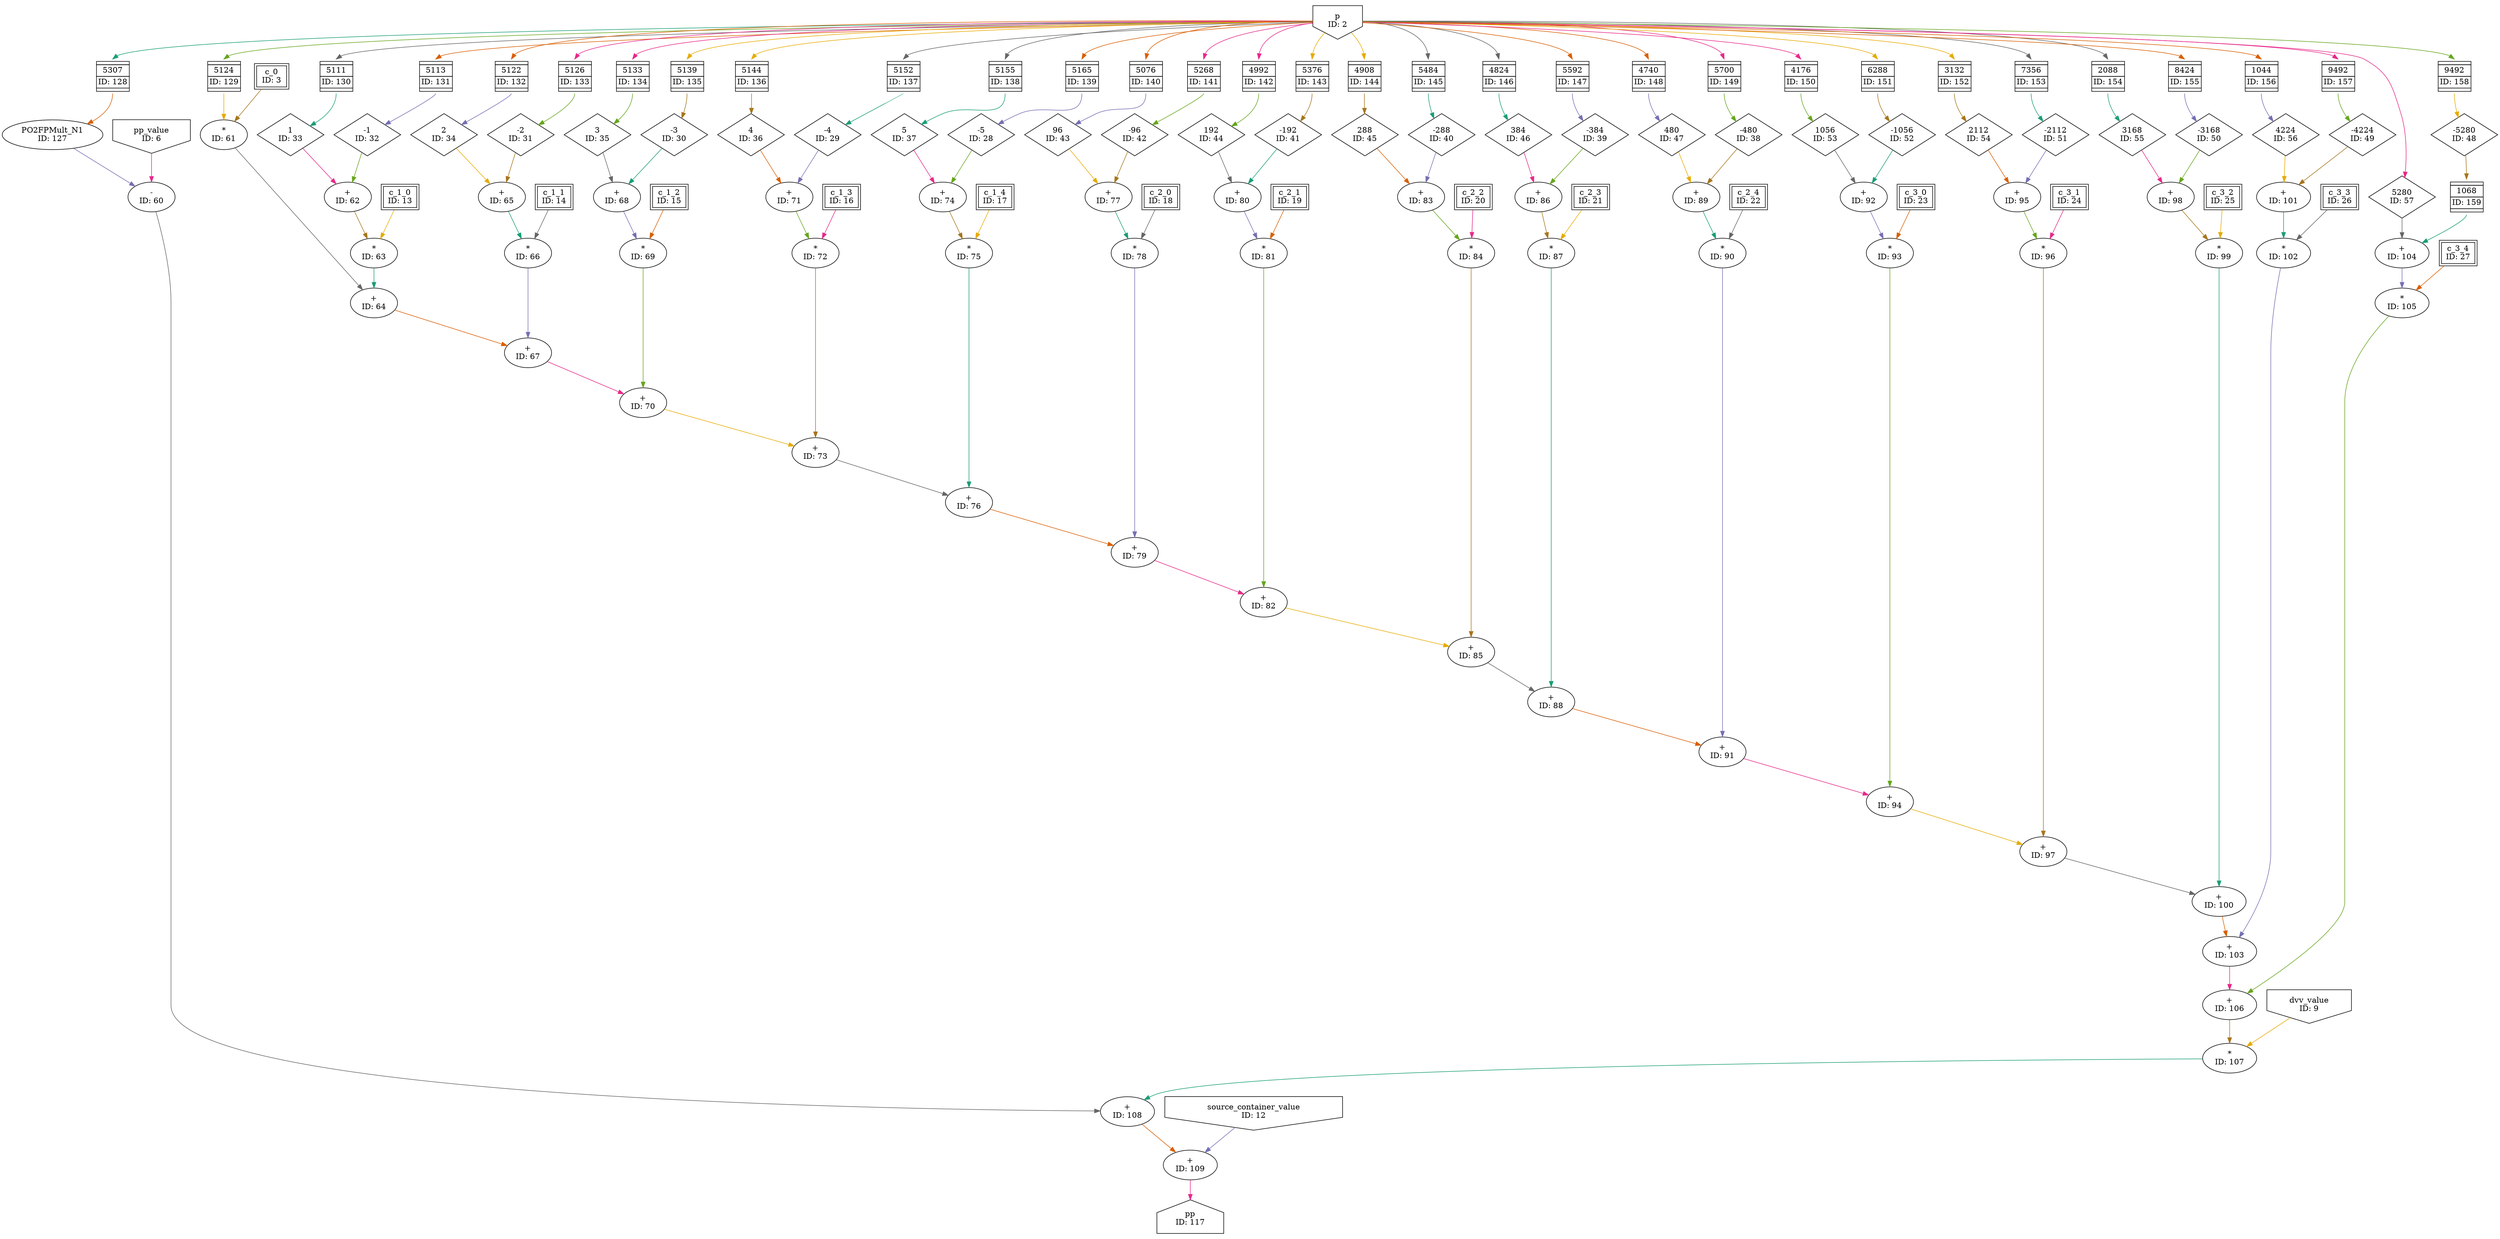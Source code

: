 digraph cpu_mainKernel_scheduled_2{
	NodeInput2 [shape=invhouse, label="p\nID: 2"];
	NodeFIFO128 [shape=plaintext, label=<<TABLE BORDER="0" CELLSPACING="0" CELLBORDER="1"> <TR><TD></TD></TR><TR><TD>5307</TD></TR><TR><TD>ID: 128</TD></TR> <TR><TD></TD></TR> </TABLE>>];
	NodePO2FPMult127 [label="PO2FPMult_N1\nID: 127"];
	NodeInput6 [shape=invhouse, label="pp_value\nID: 6"];
	NodeSub60 [label="-\nID: 60"];
	NodeInput9 [shape=invhouse, label="dvv_value\nID: 9"];
	NodeFIFO129 [shape=plaintext, label=<<TABLE BORDER="0" CELLSPACING="0" CELLBORDER="1"> <TR><TD></TD></TR><TR><TD>5124</TD></TR><TR><TD>ID: 129</TD></TR> <TR><TD></TD></TR> </TABLE>>];
	NodeInputMappedReg3 [shape=box, peripheries=2, label="c_0\nID: 3"];
	NodeMul61 [label="*\nID: 61"];
	NodeInputMappedReg13 [shape=box, peripheries=2, label="c_1_0\nID: 13"];
	NodeFIFO130 [shape=plaintext, label=<<TABLE BORDER="0" CELLSPACING="0" CELLBORDER="1"> <TR><TD></TD></TR><TR><TD>5111</TD></TR><TR><TD>ID: 130</TD></TR> <TR><TD></TD></TR> </TABLE>>];
	NodeStreamOffset33 [shape=diamond, label="1\nID: 33"];
	NodeFIFO131 [shape=plaintext, label=<<TABLE BORDER="0" CELLSPACING="0" CELLBORDER="1"> <TR><TD></TD></TR><TR><TD>5113</TD></TR><TR><TD>ID: 131</TD></TR> <TR><TD></TD></TR> </TABLE>>];
	NodeStreamOffset32 [shape=diamond, label="-1\nID: 32"];
	NodeAdd62 [label="+\nID: 62"];
	NodeMul63 [label="*\nID: 63"];
	NodeAdd64 [label="+\nID: 64"];
	NodeInputMappedReg14 [shape=box, peripheries=2, label="c_1_1\nID: 14"];
	NodeFIFO132 [shape=plaintext, label=<<TABLE BORDER="0" CELLSPACING="0" CELLBORDER="1"> <TR><TD></TD></TR><TR><TD>5122</TD></TR><TR><TD>ID: 132</TD></TR> <TR><TD></TD></TR> </TABLE>>];
	NodeStreamOffset34 [shape=diamond, label="2\nID: 34"];
	NodeFIFO133 [shape=plaintext, label=<<TABLE BORDER="0" CELLSPACING="0" CELLBORDER="1"> <TR><TD></TD></TR><TR><TD>5126</TD></TR><TR><TD>ID: 133</TD></TR> <TR><TD></TD></TR> </TABLE>>];
	NodeStreamOffset31 [shape=diamond, label="-2\nID: 31"];
	NodeAdd65 [label="+\nID: 65"];
	NodeMul66 [label="*\nID: 66"];
	NodeAdd67 [label="+\nID: 67"];
	NodeInputMappedReg15 [shape=box, peripheries=2, label="c_1_2\nID: 15"];
	NodeFIFO134 [shape=plaintext, label=<<TABLE BORDER="0" CELLSPACING="0" CELLBORDER="1"> <TR><TD></TD></TR><TR><TD>5133</TD></TR><TR><TD>ID: 134</TD></TR> <TR><TD></TD></TR> </TABLE>>];
	NodeStreamOffset35 [shape=diamond, label="3\nID: 35"];
	NodeFIFO135 [shape=plaintext, label=<<TABLE BORDER="0" CELLSPACING="0" CELLBORDER="1"> <TR><TD></TD></TR><TR><TD>5139</TD></TR><TR><TD>ID: 135</TD></TR> <TR><TD></TD></TR> </TABLE>>];
	NodeStreamOffset30 [shape=diamond, label="-3\nID: 30"];
	NodeAdd68 [label="+\nID: 68"];
	NodeMul69 [label="*\nID: 69"];
	NodeAdd70 [label="+\nID: 70"];
	NodeInputMappedReg16 [shape=box, peripheries=2, label="c_1_3\nID: 16"];
	NodeFIFO136 [shape=plaintext, label=<<TABLE BORDER="0" CELLSPACING="0" CELLBORDER="1"> <TR><TD></TD></TR><TR><TD>5144</TD></TR><TR><TD>ID: 136</TD></TR> <TR><TD></TD></TR> </TABLE>>];
	NodeStreamOffset36 [shape=diamond, label="4\nID: 36"];
	NodeFIFO137 [shape=plaintext, label=<<TABLE BORDER="0" CELLSPACING="0" CELLBORDER="1"> <TR><TD></TD></TR><TR><TD>5152</TD></TR><TR><TD>ID: 137</TD></TR> <TR><TD></TD></TR> </TABLE>>];
	NodeStreamOffset29 [shape=diamond, label="-4\nID: 29"];
	NodeAdd71 [label="+\nID: 71"];
	NodeMul72 [label="*\nID: 72"];
	NodeAdd73 [label="+\nID: 73"];
	NodeInputMappedReg17 [shape=box, peripheries=2, label="c_1_4\nID: 17"];
	NodeFIFO138 [shape=plaintext, label=<<TABLE BORDER="0" CELLSPACING="0" CELLBORDER="1"> <TR><TD></TD></TR><TR><TD>5155</TD></TR><TR><TD>ID: 138</TD></TR> <TR><TD></TD></TR> </TABLE>>];
	NodeStreamOffset37 [shape=diamond, label="5\nID: 37"];
	NodeFIFO139 [shape=plaintext, label=<<TABLE BORDER="0" CELLSPACING="0" CELLBORDER="1"> <TR><TD></TD></TR><TR><TD>5165</TD></TR><TR><TD>ID: 139</TD></TR> <TR><TD></TD></TR> </TABLE>>];
	NodeStreamOffset28 [shape=diamond, label="-5\nID: 28"];
	NodeAdd74 [label="+\nID: 74"];
	NodeMul75 [label="*\nID: 75"];
	NodeAdd76 [label="+\nID: 76"];
	NodeInputMappedReg18 [shape=box, peripheries=2, label="c_2_0\nID: 18"];
	NodeFIFO140 [shape=plaintext, label=<<TABLE BORDER="0" CELLSPACING="0" CELLBORDER="1"> <TR><TD></TD></TR><TR><TD>5076</TD></TR><TR><TD>ID: 140</TD></TR> <TR><TD></TD></TR> </TABLE>>];
	NodeStreamOffset43 [shape=diamond, label="96\nID: 43"];
	NodeFIFO141 [shape=plaintext, label=<<TABLE BORDER="0" CELLSPACING="0" CELLBORDER="1"> <TR><TD></TD></TR><TR><TD>5268</TD></TR><TR><TD>ID: 141</TD></TR> <TR><TD></TD></TR> </TABLE>>];
	NodeStreamOffset42 [shape=diamond, label="-96\nID: 42"];
	NodeAdd77 [label="+\nID: 77"];
	NodeMul78 [label="*\nID: 78"];
	NodeAdd79 [label="+\nID: 79"];
	NodeInputMappedReg19 [shape=box, peripheries=2, label="c_2_1\nID: 19"];
	NodeFIFO142 [shape=plaintext, label=<<TABLE BORDER="0" CELLSPACING="0" CELLBORDER="1"> <TR><TD></TD></TR><TR><TD>4992</TD></TR><TR><TD>ID: 142</TD></TR> <TR><TD></TD></TR> </TABLE>>];
	NodeStreamOffset44 [shape=diamond, label="192\nID: 44"];
	NodeFIFO143 [shape=plaintext, label=<<TABLE BORDER="0" CELLSPACING="0" CELLBORDER="1"> <TR><TD></TD></TR><TR><TD>5376</TD></TR><TR><TD>ID: 143</TD></TR> <TR><TD></TD></TR> </TABLE>>];
	NodeStreamOffset41 [shape=diamond, label="-192\nID: 41"];
	NodeAdd80 [label="+\nID: 80"];
	NodeMul81 [label="*\nID: 81"];
	NodeAdd82 [label="+\nID: 82"];
	NodeInputMappedReg20 [shape=box, peripheries=2, label="c_2_2\nID: 20"];
	NodeFIFO144 [shape=plaintext, label=<<TABLE BORDER="0" CELLSPACING="0" CELLBORDER="1"> <TR><TD></TD></TR><TR><TD>4908</TD></TR><TR><TD>ID: 144</TD></TR> <TR><TD></TD></TR> </TABLE>>];
	NodeStreamOffset45 [shape=diamond, label="288\nID: 45"];
	NodeFIFO145 [shape=plaintext, label=<<TABLE BORDER="0" CELLSPACING="0" CELLBORDER="1"> <TR><TD></TD></TR><TR><TD>5484</TD></TR><TR><TD>ID: 145</TD></TR> <TR><TD></TD></TR> </TABLE>>];
	NodeStreamOffset40 [shape=diamond, label="-288\nID: 40"];
	NodeAdd83 [label="+\nID: 83"];
	NodeMul84 [label="*\nID: 84"];
	NodeAdd85 [label="+\nID: 85"];
	NodeInputMappedReg21 [shape=box, peripheries=2, label="c_2_3\nID: 21"];
	NodeFIFO146 [shape=plaintext, label=<<TABLE BORDER="0" CELLSPACING="0" CELLBORDER="1"> <TR><TD></TD></TR><TR><TD>4824</TD></TR><TR><TD>ID: 146</TD></TR> <TR><TD></TD></TR> </TABLE>>];
	NodeStreamOffset46 [shape=diamond, label="384\nID: 46"];
	NodeFIFO147 [shape=plaintext, label=<<TABLE BORDER="0" CELLSPACING="0" CELLBORDER="1"> <TR><TD></TD></TR><TR><TD>5592</TD></TR><TR><TD>ID: 147</TD></TR> <TR><TD></TD></TR> </TABLE>>];
	NodeStreamOffset39 [shape=diamond, label="-384\nID: 39"];
	NodeAdd86 [label="+\nID: 86"];
	NodeMul87 [label="*\nID: 87"];
	NodeAdd88 [label="+\nID: 88"];
	NodeInputMappedReg22 [shape=box, peripheries=2, label="c_2_4\nID: 22"];
	NodeFIFO148 [shape=plaintext, label=<<TABLE BORDER="0" CELLSPACING="0" CELLBORDER="1"> <TR><TD></TD></TR><TR><TD>4740</TD></TR><TR><TD>ID: 148</TD></TR> <TR><TD></TD></TR> </TABLE>>];
	NodeStreamOffset47 [shape=diamond, label="480\nID: 47"];
	NodeFIFO149 [shape=plaintext, label=<<TABLE BORDER="0" CELLSPACING="0" CELLBORDER="1"> <TR><TD></TD></TR><TR><TD>5700</TD></TR><TR><TD>ID: 149</TD></TR> <TR><TD></TD></TR> </TABLE>>];
	NodeStreamOffset38 [shape=diamond, label="-480\nID: 38"];
	NodeAdd89 [label="+\nID: 89"];
	NodeMul90 [label="*\nID: 90"];
	NodeAdd91 [label="+\nID: 91"];
	NodeInputMappedReg23 [shape=box, peripheries=2, label="c_3_0\nID: 23"];
	NodeFIFO150 [shape=plaintext, label=<<TABLE BORDER="0" CELLSPACING="0" CELLBORDER="1"> <TR><TD></TD></TR><TR><TD>4176</TD></TR><TR><TD>ID: 150</TD></TR> <TR><TD></TD></TR> </TABLE>>];
	NodeStreamOffset53 [shape=diamond, label="1056\nID: 53"];
	NodeFIFO151 [shape=plaintext, label=<<TABLE BORDER="0" CELLSPACING="0" CELLBORDER="1"> <TR><TD></TD></TR><TR><TD>6288</TD></TR><TR><TD>ID: 151</TD></TR> <TR><TD></TD></TR> </TABLE>>];
	NodeStreamOffset52 [shape=diamond, label="-1056\nID: 52"];
	NodeAdd92 [label="+\nID: 92"];
	NodeMul93 [label="*\nID: 93"];
	NodeAdd94 [label="+\nID: 94"];
	NodeInputMappedReg24 [shape=box, peripheries=2, label="c_3_1\nID: 24"];
	NodeFIFO152 [shape=plaintext, label=<<TABLE BORDER="0" CELLSPACING="0" CELLBORDER="1"> <TR><TD></TD></TR><TR><TD>3132</TD></TR><TR><TD>ID: 152</TD></TR> <TR><TD></TD></TR> </TABLE>>];
	NodeStreamOffset54 [shape=diamond, label="2112\nID: 54"];
	NodeFIFO153 [shape=plaintext, label=<<TABLE BORDER="0" CELLSPACING="0" CELLBORDER="1"> <TR><TD></TD></TR><TR><TD>7356</TD></TR><TR><TD>ID: 153</TD></TR> <TR><TD></TD></TR> </TABLE>>];
	NodeStreamOffset51 [shape=diamond, label="-2112\nID: 51"];
	NodeAdd95 [label="+\nID: 95"];
	NodeMul96 [label="*\nID: 96"];
	NodeAdd97 [label="+\nID: 97"];
	NodeInputMappedReg25 [shape=box, peripheries=2, label="c_3_2\nID: 25"];
	NodeFIFO154 [shape=plaintext, label=<<TABLE BORDER="0" CELLSPACING="0" CELLBORDER="1"> <TR><TD></TD></TR><TR><TD>2088</TD></TR><TR><TD>ID: 154</TD></TR> <TR><TD></TD></TR> </TABLE>>];
	NodeStreamOffset55 [shape=diamond, label="3168\nID: 55"];
	NodeFIFO155 [shape=plaintext, label=<<TABLE BORDER="0" CELLSPACING="0" CELLBORDER="1"> <TR><TD></TD></TR><TR><TD>8424</TD></TR><TR><TD>ID: 155</TD></TR> <TR><TD></TD></TR> </TABLE>>];
	NodeStreamOffset50 [shape=diamond, label="-3168\nID: 50"];
	NodeAdd98 [label="+\nID: 98"];
	NodeMul99 [label="*\nID: 99"];
	NodeAdd100 [label="+\nID: 100"];
	NodeInputMappedReg26 [shape=box, peripheries=2, label="c_3_3\nID: 26"];
	NodeFIFO156 [shape=plaintext, label=<<TABLE BORDER="0" CELLSPACING="0" CELLBORDER="1"> <TR><TD></TD></TR><TR><TD>1044</TD></TR><TR><TD>ID: 156</TD></TR> <TR><TD></TD></TR> </TABLE>>];
	NodeStreamOffset56 [shape=diamond, label="4224\nID: 56"];
	NodeFIFO157 [shape=plaintext, label=<<TABLE BORDER="0" CELLSPACING="0" CELLBORDER="1"> <TR><TD></TD></TR><TR><TD>9492</TD></TR><TR><TD>ID: 157</TD></TR> <TR><TD></TD></TR> </TABLE>>];
	NodeStreamOffset49 [shape=diamond, label="-4224\nID: 49"];
	NodeAdd101 [label="+\nID: 101"];
	NodeMul102 [label="*\nID: 102"];
	NodeAdd103 [label="+\nID: 103"];
	NodeInputMappedReg27 [shape=box, peripheries=2, label="c_3_4\nID: 27"];
	NodeStreamOffset57 [shape=diamond, label="5280\nID: 57"];
	NodeFIFO158 [shape=plaintext, label=<<TABLE BORDER="0" CELLSPACING="0" CELLBORDER="1"> <TR><TD></TD></TR><TR><TD>9492</TD></TR><TR><TD>ID: 158</TD></TR> <TR><TD></TD></TR> </TABLE>>];
	NodeStreamOffset48 [shape=diamond, label="-5280\nID: 48"];
	NodeFIFO159 [shape=plaintext, label=<<TABLE BORDER="0" CELLSPACING="0" CELLBORDER="1"> <TR><TD></TD></TR><TR><TD>1068</TD></TR><TR><TD>ID: 159</TD></TR> <TR><TD></TD></TR> </TABLE>>];
	NodeAdd104 [label="+\nID: 104"];
	NodeMul105 [label="*\nID: 105"];
	NodeAdd106 [label="+\nID: 106"];
	NodeMul107 [label="*\nID: 107"];
	NodeAdd108 [label="+\nID: 108"];
	NodeInput12 [shape=invhouse, label="source_container_value\nID: 12"];
	NodeAdd109 [label="+\nID: 109"];
	NodeOutput117 [shape=house, label="pp\nID: 117"];
	NodeInput2 -> NodeFIFO128[headport="n" color="/dark28/1" photon_data="EDGE,SrcNode:2,SrcNodePort:data"];
	NodeFIFO128 -> NodePO2FPMult127[tailport="s" color="/dark28/2" photon_data="EDGE,SrcNode:128,SrcNodePort:output"];
	NodePO2FPMult127 -> NodeSub60[color="/dark28/3" photon_data="EDGE,SrcNode:127,SrcNodePort:floatOut"];
	NodeInput6 -> NodeSub60[color="/dark28/4" photon_data="EDGE,SrcNode:6,SrcNodePort:data"];
	NodeInput2 -> NodeFIFO129[headport="n" color="/dark28/5" photon_data="EDGE,SrcNode:2,SrcNodePort:data"];
	NodeFIFO129 -> NodeMul61[tailport="s" color="/dark28/6" photon_data="EDGE,SrcNode:129,SrcNodePort:output"];
	NodeInputMappedReg3 -> NodeMul61[color="/dark28/7" photon_data="EDGE,SrcNode:3,SrcNodePort:c_0"];
	NodeInput2 -> NodeFIFO130[headport="n" color="/dark28/8" photon_data="EDGE,SrcNode:2,SrcNodePort:data"];
	NodeFIFO130 -> NodeStreamOffset33[tailport="s" color="/dark28/1" photon_data="EDGE,SrcNode:130,SrcNodePort:output"];
	NodeInput2 -> NodeFIFO131[headport="n" color="/dark28/2" photon_data="EDGE,SrcNode:2,SrcNodePort:data"];
	NodeFIFO131 -> NodeStreamOffset32[tailport="s" color="/dark28/3" photon_data="EDGE,SrcNode:131,SrcNodePort:output"];
	NodeStreamOffset33 -> NodeAdd62[color="/dark28/4" photon_data="EDGE,SrcNode:33,SrcNodePort:output"];
	NodeStreamOffset32 -> NodeAdd62[color="/dark28/5" photon_data="EDGE,SrcNode:32,SrcNodePort:output"];
	NodeInputMappedReg13 -> NodeMul63[color="/dark28/6" photon_data="EDGE,SrcNode:13,SrcNodePort:c_1_0"];
	NodeAdd62 -> NodeMul63[color="/dark28/7" photon_data="EDGE,SrcNode:62,SrcNodePort:result"];
	NodeMul61 -> NodeAdd64[color="/dark28/8" photon_data="EDGE,SrcNode:61,SrcNodePort:result"];
	NodeMul63 -> NodeAdd64[color="/dark28/1" photon_data="EDGE,SrcNode:63,SrcNodePort:result"];
	NodeInput2 -> NodeFIFO132[headport="n" color="/dark28/2" photon_data="EDGE,SrcNode:2,SrcNodePort:data"];
	NodeFIFO132 -> NodeStreamOffset34[tailport="s" color="/dark28/3" photon_data="EDGE,SrcNode:132,SrcNodePort:output"];
	NodeInput2 -> NodeFIFO133[headport="n" color="/dark28/4" photon_data="EDGE,SrcNode:2,SrcNodePort:data"];
	NodeFIFO133 -> NodeStreamOffset31[tailport="s" color="/dark28/5" photon_data="EDGE,SrcNode:133,SrcNodePort:output"];
	NodeStreamOffset34 -> NodeAdd65[color="/dark28/6" photon_data="EDGE,SrcNode:34,SrcNodePort:output"];
	NodeStreamOffset31 -> NodeAdd65[color="/dark28/7" photon_data="EDGE,SrcNode:31,SrcNodePort:output"];
	NodeInputMappedReg14 -> NodeMul66[color="/dark28/8" photon_data="EDGE,SrcNode:14,SrcNodePort:c_1_1"];
	NodeAdd65 -> NodeMul66[color="/dark28/1" photon_data="EDGE,SrcNode:65,SrcNodePort:result"];
	NodeAdd64 -> NodeAdd67[color="/dark28/2" photon_data="EDGE,SrcNode:64,SrcNodePort:result"];
	NodeMul66 -> NodeAdd67[color="/dark28/3" photon_data="EDGE,SrcNode:66,SrcNodePort:result"];
	NodeInput2 -> NodeFIFO134[headport="n" color="/dark28/4" photon_data="EDGE,SrcNode:2,SrcNodePort:data"];
	NodeFIFO134 -> NodeStreamOffset35[tailport="s" color="/dark28/5" photon_data="EDGE,SrcNode:134,SrcNodePort:output"];
	NodeInput2 -> NodeFIFO135[headport="n" color="/dark28/6" photon_data="EDGE,SrcNode:2,SrcNodePort:data"];
	NodeFIFO135 -> NodeStreamOffset30[tailport="s" color="/dark28/7" photon_data="EDGE,SrcNode:135,SrcNodePort:output"];
	NodeStreamOffset35 -> NodeAdd68[color="/dark28/8" photon_data="EDGE,SrcNode:35,SrcNodePort:output"];
	NodeStreamOffset30 -> NodeAdd68[color="/dark28/1" photon_data="EDGE,SrcNode:30,SrcNodePort:output"];
	NodeInputMappedReg15 -> NodeMul69[color="/dark28/2" photon_data="EDGE,SrcNode:15,SrcNodePort:c_1_2"];
	NodeAdd68 -> NodeMul69[color="/dark28/3" photon_data="EDGE,SrcNode:68,SrcNodePort:result"];
	NodeAdd67 -> NodeAdd70[color="/dark28/4" photon_data="EDGE,SrcNode:67,SrcNodePort:result"];
	NodeMul69 -> NodeAdd70[color="/dark28/5" photon_data="EDGE,SrcNode:69,SrcNodePort:result"];
	NodeInput2 -> NodeFIFO136[headport="n" color="/dark28/6" photon_data="EDGE,SrcNode:2,SrcNodePort:data"];
	NodeFIFO136 -> NodeStreamOffset36[tailport="s" color="/dark28/7" photon_data="EDGE,SrcNode:136,SrcNodePort:output"];
	NodeInput2 -> NodeFIFO137[headport="n" color="/dark28/8" photon_data="EDGE,SrcNode:2,SrcNodePort:data"];
	NodeFIFO137 -> NodeStreamOffset29[tailport="s" color="/dark28/1" photon_data="EDGE,SrcNode:137,SrcNodePort:output"];
	NodeStreamOffset36 -> NodeAdd71[color="/dark28/2" photon_data="EDGE,SrcNode:36,SrcNodePort:output"];
	NodeStreamOffset29 -> NodeAdd71[color="/dark28/3" photon_data="EDGE,SrcNode:29,SrcNodePort:output"];
	NodeInputMappedReg16 -> NodeMul72[color="/dark28/4" photon_data="EDGE,SrcNode:16,SrcNodePort:c_1_3"];
	NodeAdd71 -> NodeMul72[color="/dark28/5" photon_data="EDGE,SrcNode:71,SrcNodePort:result"];
	NodeAdd70 -> NodeAdd73[color="/dark28/6" photon_data="EDGE,SrcNode:70,SrcNodePort:result"];
	NodeMul72 -> NodeAdd73[color="/dark28/7" photon_data="EDGE,SrcNode:72,SrcNodePort:result"];
	NodeInput2 -> NodeFIFO138[headport="n" color="/dark28/8" photon_data="EDGE,SrcNode:2,SrcNodePort:data"];
	NodeFIFO138 -> NodeStreamOffset37[tailport="s" color="/dark28/1" photon_data="EDGE,SrcNode:138,SrcNodePort:output"];
	NodeInput2 -> NodeFIFO139[headport="n" color="/dark28/2" photon_data="EDGE,SrcNode:2,SrcNodePort:data"];
	NodeFIFO139 -> NodeStreamOffset28[tailport="s" color="/dark28/3" photon_data="EDGE,SrcNode:139,SrcNodePort:output"];
	NodeStreamOffset37 -> NodeAdd74[color="/dark28/4" photon_data="EDGE,SrcNode:37,SrcNodePort:output"];
	NodeStreamOffset28 -> NodeAdd74[color="/dark28/5" photon_data="EDGE,SrcNode:28,SrcNodePort:output"];
	NodeInputMappedReg17 -> NodeMul75[color="/dark28/6" photon_data="EDGE,SrcNode:17,SrcNodePort:c_1_4"];
	NodeAdd74 -> NodeMul75[color="/dark28/7" photon_data="EDGE,SrcNode:74,SrcNodePort:result"];
	NodeAdd73 -> NodeAdd76[color="/dark28/8" photon_data="EDGE,SrcNode:73,SrcNodePort:result"];
	NodeMul75 -> NodeAdd76[color="/dark28/1" photon_data="EDGE,SrcNode:75,SrcNodePort:result"];
	NodeInput2 -> NodeFIFO140[headport="n" color="/dark28/2" photon_data="EDGE,SrcNode:2,SrcNodePort:data"];
	NodeFIFO140 -> NodeStreamOffset43[tailport="s" color="/dark28/3" photon_data="EDGE,SrcNode:140,SrcNodePort:output"];
	NodeInput2 -> NodeFIFO141[headport="n" color="/dark28/4" photon_data="EDGE,SrcNode:2,SrcNodePort:data"];
	NodeFIFO141 -> NodeStreamOffset42[tailport="s" color="/dark28/5" photon_data="EDGE,SrcNode:141,SrcNodePort:output"];
	NodeStreamOffset43 -> NodeAdd77[color="/dark28/6" photon_data="EDGE,SrcNode:43,SrcNodePort:output"];
	NodeStreamOffset42 -> NodeAdd77[color="/dark28/7" photon_data="EDGE,SrcNode:42,SrcNodePort:output"];
	NodeInputMappedReg18 -> NodeMul78[color="/dark28/8" photon_data="EDGE,SrcNode:18,SrcNodePort:c_2_0"];
	NodeAdd77 -> NodeMul78[color="/dark28/1" photon_data="EDGE,SrcNode:77,SrcNodePort:result"];
	NodeAdd76 -> NodeAdd79[color="/dark28/2" photon_data="EDGE,SrcNode:76,SrcNodePort:result"];
	NodeMul78 -> NodeAdd79[color="/dark28/3" photon_data="EDGE,SrcNode:78,SrcNodePort:result"];
	NodeInput2 -> NodeFIFO142[headport="n" color="/dark28/4" photon_data="EDGE,SrcNode:2,SrcNodePort:data"];
	NodeFIFO142 -> NodeStreamOffset44[tailport="s" color="/dark28/5" photon_data="EDGE,SrcNode:142,SrcNodePort:output"];
	NodeInput2 -> NodeFIFO143[headport="n" color="/dark28/6" photon_data="EDGE,SrcNode:2,SrcNodePort:data"];
	NodeFIFO143 -> NodeStreamOffset41[tailport="s" color="/dark28/7" photon_data="EDGE,SrcNode:143,SrcNodePort:output"];
	NodeStreamOffset44 -> NodeAdd80[color="/dark28/8" photon_data="EDGE,SrcNode:44,SrcNodePort:output"];
	NodeStreamOffset41 -> NodeAdd80[color="/dark28/1" photon_data="EDGE,SrcNode:41,SrcNodePort:output"];
	NodeInputMappedReg19 -> NodeMul81[color="/dark28/2" photon_data="EDGE,SrcNode:19,SrcNodePort:c_2_1"];
	NodeAdd80 -> NodeMul81[color="/dark28/3" photon_data="EDGE,SrcNode:80,SrcNodePort:result"];
	NodeAdd79 -> NodeAdd82[color="/dark28/4" photon_data="EDGE,SrcNode:79,SrcNodePort:result"];
	NodeMul81 -> NodeAdd82[color="/dark28/5" photon_data="EDGE,SrcNode:81,SrcNodePort:result"];
	NodeInput2 -> NodeFIFO144[headport="n" color="/dark28/6" photon_data="EDGE,SrcNode:2,SrcNodePort:data"];
	NodeFIFO144 -> NodeStreamOffset45[tailport="s" color="/dark28/7" photon_data="EDGE,SrcNode:144,SrcNodePort:output"];
	NodeInput2 -> NodeFIFO145[headport="n" color="/dark28/8" photon_data="EDGE,SrcNode:2,SrcNodePort:data"];
	NodeFIFO145 -> NodeStreamOffset40[tailport="s" color="/dark28/1" photon_data="EDGE,SrcNode:145,SrcNodePort:output"];
	NodeStreamOffset45 -> NodeAdd83[color="/dark28/2" photon_data="EDGE,SrcNode:45,SrcNodePort:output"];
	NodeStreamOffset40 -> NodeAdd83[color="/dark28/3" photon_data="EDGE,SrcNode:40,SrcNodePort:output"];
	NodeInputMappedReg20 -> NodeMul84[color="/dark28/4" photon_data="EDGE,SrcNode:20,SrcNodePort:c_2_2"];
	NodeAdd83 -> NodeMul84[color="/dark28/5" photon_data="EDGE,SrcNode:83,SrcNodePort:result"];
	NodeAdd82 -> NodeAdd85[color="/dark28/6" photon_data="EDGE,SrcNode:82,SrcNodePort:result"];
	NodeMul84 -> NodeAdd85[color="/dark28/7" photon_data="EDGE,SrcNode:84,SrcNodePort:result"];
	NodeInput2 -> NodeFIFO146[headport="n" color="/dark28/8" photon_data="EDGE,SrcNode:2,SrcNodePort:data"];
	NodeFIFO146 -> NodeStreamOffset46[tailport="s" color="/dark28/1" photon_data="EDGE,SrcNode:146,SrcNodePort:output"];
	NodeInput2 -> NodeFIFO147[headport="n" color="/dark28/2" photon_data="EDGE,SrcNode:2,SrcNodePort:data"];
	NodeFIFO147 -> NodeStreamOffset39[tailport="s" color="/dark28/3" photon_data="EDGE,SrcNode:147,SrcNodePort:output"];
	NodeStreamOffset46 -> NodeAdd86[color="/dark28/4" photon_data="EDGE,SrcNode:46,SrcNodePort:output"];
	NodeStreamOffset39 -> NodeAdd86[color="/dark28/5" photon_data="EDGE,SrcNode:39,SrcNodePort:output"];
	NodeInputMappedReg21 -> NodeMul87[color="/dark28/6" photon_data="EDGE,SrcNode:21,SrcNodePort:c_2_3"];
	NodeAdd86 -> NodeMul87[color="/dark28/7" photon_data="EDGE,SrcNode:86,SrcNodePort:result"];
	NodeAdd85 -> NodeAdd88[color="/dark28/8" photon_data="EDGE,SrcNode:85,SrcNodePort:result"];
	NodeMul87 -> NodeAdd88[color="/dark28/1" photon_data="EDGE,SrcNode:87,SrcNodePort:result"];
	NodeInput2 -> NodeFIFO148[headport="n" color="/dark28/2" photon_data="EDGE,SrcNode:2,SrcNodePort:data"];
	NodeFIFO148 -> NodeStreamOffset47[tailport="s" color="/dark28/3" photon_data="EDGE,SrcNode:148,SrcNodePort:output"];
	NodeInput2 -> NodeFIFO149[headport="n" color="/dark28/4" photon_data="EDGE,SrcNode:2,SrcNodePort:data"];
	NodeFIFO149 -> NodeStreamOffset38[tailport="s" color="/dark28/5" photon_data="EDGE,SrcNode:149,SrcNodePort:output"];
	NodeStreamOffset47 -> NodeAdd89[color="/dark28/6" photon_data="EDGE,SrcNode:47,SrcNodePort:output"];
	NodeStreamOffset38 -> NodeAdd89[color="/dark28/7" photon_data="EDGE,SrcNode:38,SrcNodePort:output"];
	NodeInputMappedReg22 -> NodeMul90[color="/dark28/8" photon_data="EDGE,SrcNode:22,SrcNodePort:c_2_4"];
	NodeAdd89 -> NodeMul90[color="/dark28/1" photon_data="EDGE,SrcNode:89,SrcNodePort:result"];
	NodeAdd88 -> NodeAdd91[color="/dark28/2" photon_data="EDGE,SrcNode:88,SrcNodePort:result"];
	NodeMul90 -> NodeAdd91[color="/dark28/3" photon_data="EDGE,SrcNode:90,SrcNodePort:result"];
	NodeInput2 -> NodeFIFO150[headport="n" color="/dark28/4" photon_data="EDGE,SrcNode:2,SrcNodePort:data"];
	NodeFIFO150 -> NodeStreamOffset53[tailport="s" color="/dark28/5" photon_data="EDGE,SrcNode:150,SrcNodePort:output"];
	NodeInput2 -> NodeFIFO151[headport="n" color="/dark28/6" photon_data="EDGE,SrcNode:2,SrcNodePort:data"];
	NodeFIFO151 -> NodeStreamOffset52[tailport="s" color="/dark28/7" photon_data="EDGE,SrcNode:151,SrcNodePort:output"];
	NodeStreamOffset53 -> NodeAdd92[color="/dark28/8" photon_data="EDGE,SrcNode:53,SrcNodePort:output"];
	NodeStreamOffset52 -> NodeAdd92[color="/dark28/1" photon_data="EDGE,SrcNode:52,SrcNodePort:output"];
	NodeInputMappedReg23 -> NodeMul93[color="/dark28/2" photon_data="EDGE,SrcNode:23,SrcNodePort:c_3_0"];
	NodeAdd92 -> NodeMul93[color="/dark28/3" photon_data="EDGE,SrcNode:92,SrcNodePort:result"];
	NodeAdd91 -> NodeAdd94[color="/dark28/4" photon_data="EDGE,SrcNode:91,SrcNodePort:result"];
	NodeMul93 -> NodeAdd94[color="/dark28/5" photon_data="EDGE,SrcNode:93,SrcNodePort:result"];
	NodeInput2 -> NodeFIFO152[headport="n" color="/dark28/6" photon_data="EDGE,SrcNode:2,SrcNodePort:data"];
	NodeFIFO152 -> NodeStreamOffset54[tailport="s" color="/dark28/7" photon_data="EDGE,SrcNode:152,SrcNodePort:output"];
	NodeInput2 -> NodeFIFO153[headport="n" color="/dark28/8" photon_data="EDGE,SrcNode:2,SrcNodePort:data"];
	NodeFIFO153 -> NodeStreamOffset51[tailport="s" color="/dark28/1" photon_data="EDGE,SrcNode:153,SrcNodePort:output"];
	NodeStreamOffset54 -> NodeAdd95[color="/dark28/2" photon_data="EDGE,SrcNode:54,SrcNodePort:output"];
	NodeStreamOffset51 -> NodeAdd95[color="/dark28/3" photon_data="EDGE,SrcNode:51,SrcNodePort:output"];
	NodeInputMappedReg24 -> NodeMul96[color="/dark28/4" photon_data="EDGE,SrcNode:24,SrcNodePort:c_3_1"];
	NodeAdd95 -> NodeMul96[color="/dark28/5" photon_data="EDGE,SrcNode:95,SrcNodePort:result"];
	NodeAdd94 -> NodeAdd97[color="/dark28/6" photon_data="EDGE,SrcNode:94,SrcNodePort:result"];
	NodeMul96 -> NodeAdd97[color="/dark28/7" photon_data="EDGE,SrcNode:96,SrcNodePort:result"];
	NodeInput2 -> NodeFIFO154[headport="n" color="/dark28/8" photon_data="EDGE,SrcNode:2,SrcNodePort:data"];
	NodeFIFO154 -> NodeStreamOffset55[tailport="s" color="/dark28/1" photon_data="EDGE,SrcNode:154,SrcNodePort:output"];
	NodeInput2 -> NodeFIFO155[headport="n" color="/dark28/2" photon_data="EDGE,SrcNode:2,SrcNodePort:data"];
	NodeFIFO155 -> NodeStreamOffset50[tailport="s" color="/dark28/3" photon_data="EDGE,SrcNode:155,SrcNodePort:output"];
	NodeStreamOffset55 -> NodeAdd98[color="/dark28/4" photon_data="EDGE,SrcNode:55,SrcNodePort:output"];
	NodeStreamOffset50 -> NodeAdd98[color="/dark28/5" photon_data="EDGE,SrcNode:50,SrcNodePort:output"];
	NodeInputMappedReg25 -> NodeMul99[color="/dark28/6" photon_data="EDGE,SrcNode:25,SrcNodePort:c_3_2"];
	NodeAdd98 -> NodeMul99[color="/dark28/7" photon_data="EDGE,SrcNode:98,SrcNodePort:result"];
	NodeAdd97 -> NodeAdd100[color="/dark28/8" photon_data="EDGE,SrcNode:97,SrcNodePort:result"];
	NodeMul99 -> NodeAdd100[color="/dark28/1" photon_data="EDGE,SrcNode:99,SrcNodePort:result"];
	NodeInput2 -> NodeFIFO156[headport="n" color="/dark28/2" photon_data="EDGE,SrcNode:2,SrcNodePort:data"];
	NodeFIFO156 -> NodeStreamOffset56[tailport="s" color="/dark28/3" photon_data="EDGE,SrcNode:156,SrcNodePort:output"];
	NodeInput2 -> NodeFIFO157[headport="n" color="/dark28/4" photon_data="EDGE,SrcNode:2,SrcNodePort:data"];
	NodeFIFO157 -> NodeStreamOffset49[tailport="s" color="/dark28/5" photon_data="EDGE,SrcNode:157,SrcNodePort:output"];
	NodeStreamOffset56 -> NodeAdd101[color="/dark28/6" photon_data="EDGE,SrcNode:56,SrcNodePort:output"];
	NodeStreamOffset49 -> NodeAdd101[color="/dark28/7" photon_data="EDGE,SrcNode:49,SrcNodePort:output"];
	NodeInputMappedReg26 -> NodeMul102[color="/dark28/8" photon_data="EDGE,SrcNode:26,SrcNodePort:c_3_3"];
	NodeAdd101 -> NodeMul102[color="/dark28/1" photon_data="EDGE,SrcNode:101,SrcNodePort:result"];
	NodeAdd100 -> NodeAdd103[color="/dark28/2" photon_data="EDGE,SrcNode:100,SrcNodePort:result"];
	NodeMul102 -> NodeAdd103[color="/dark28/3" photon_data="EDGE,SrcNode:102,SrcNodePort:result"];
	NodeInput2 -> NodeStreamOffset57[color="/dark28/4" photon_data="EDGE,SrcNode:2,SrcNodePort:data"];
	NodeInput2 -> NodeFIFO158[headport="n" color="/dark28/5" photon_data="EDGE,SrcNode:2,SrcNodePort:data"];
	NodeFIFO158 -> NodeStreamOffset48[tailport="s" color="/dark28/6" photon_data="EDGE,SrcNode:158,SrcNodePort:output"];
	NodeStreamOffset48 -> NodeFIFO159[headport="n" color="/dark28/7" photon_data="EDGE,SrcNode:48,SrcNodePort:output"];
	NodeStreamOffset57 -> NodeAdd104[color="/dark28/8" photon_data="EDGE,SrcNode:57,SrcNodePort:output"];
	NodeFIFO159 -> NodeAdd104[tailport="s" color="/dark28/1" photon_data="EDGE,SrcNode:159,SrcNodePort:output"];
	NodeInputMappedReg27 -> NodeMul105[color="/dark28/2" photon_data="EDGE,SrcNode:27,SrcNodePort:c_3_4"];
	NodeAdd104 -> NodeMul105[color="/dark28/3" photon_data="EDGE,SrcNode:104,SrcNodePort:result"];
	NodeAdd103 -> NodeAdd106[color="/dark28/4" photon_data="EDGE,SrcNode:103,SrcNodePort:result"];
	NodeMul105 -> NodeAdd106[color="/dark28/5" photon_data="EDGE,SrcNode:105,SrcNodePort:result"];
	NodeInput9 -> NodeMul107[color="/dark28/6" photon_data="EDGE,SrcNode:9,SrcNodePort:data"];
	NodeAdd106 -> NodeMul107[color="/dark28/7" photon_data="EDGE,SrcNode:106,SrcNodePort:result"];
	NodeSub60 -> NodeAdd108[color="/dark28/8" photon_data="EDGE,SrcNode:60,SrcNodePort:result"];
	NodeMul107 -> NodeAdd108[color="/dark28/1" photon_data="EDGE,SrcNode:107,SrcNodePort:result"];
	NodeAdd108 -> NodeAdd109[color="/dark28/2" photon_data="EDGE,SrcNode:108,SrcNodePort:result"];
	NodeInput12 -> NodeAdd109[color="/dark28/3" photon_data="EDGE,SrcNode:12,SrcNodePort:data"];
	NodeAdd109 -> NodeOutput117[color="/dark28/4" photon_data="EDGE,SrcNode:109,SrcNodePort:result"];
}
